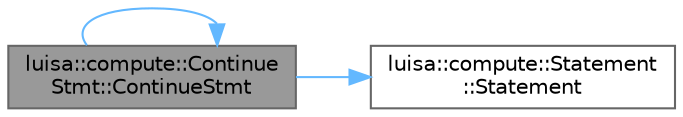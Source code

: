 digraph "luisa::compute::ContinueStmt::ContinueStmt"
{
 // LATEX_PDF_SIZE
  bgcolor="transparent";
  edge [fontname=Helvetica,fontsize=10,labelfontname=Helvetica,labelfontsize=10];
  node [fontname=Helvetica,fontsize=10,shape=box,height=0.2,width=0.4];
  rankdir="LR";
  Node1 [id="Node000001",label="luisa::compute::Continue\lStmt::ContinueStmt",height=0.2,width=0.4,color="gray40", fillcolor="grey60", style="filled", fontcolor="black",tooltip=" "];
  Node1 -> Node1 [id="edge1_Node000001_Node000001",color="steelblue1",style="solid",tooltip=" "];
  Node1 -> Node2 [id="edge2_Node000001_Node000002",color="steelblue1",style="solid",tooltip=" "];
  Node2 [id="Node000002",label="luisa::compute::Statement\l::Statement",height=0.2,width=0.4,color="grey40", fillcolor="white", style="filled",URL="$classluisa_1_1compute_1_1_statement.html#a2f92d6e85d1378fe3497c652cb10a8b6",tooltip=" "];
}

